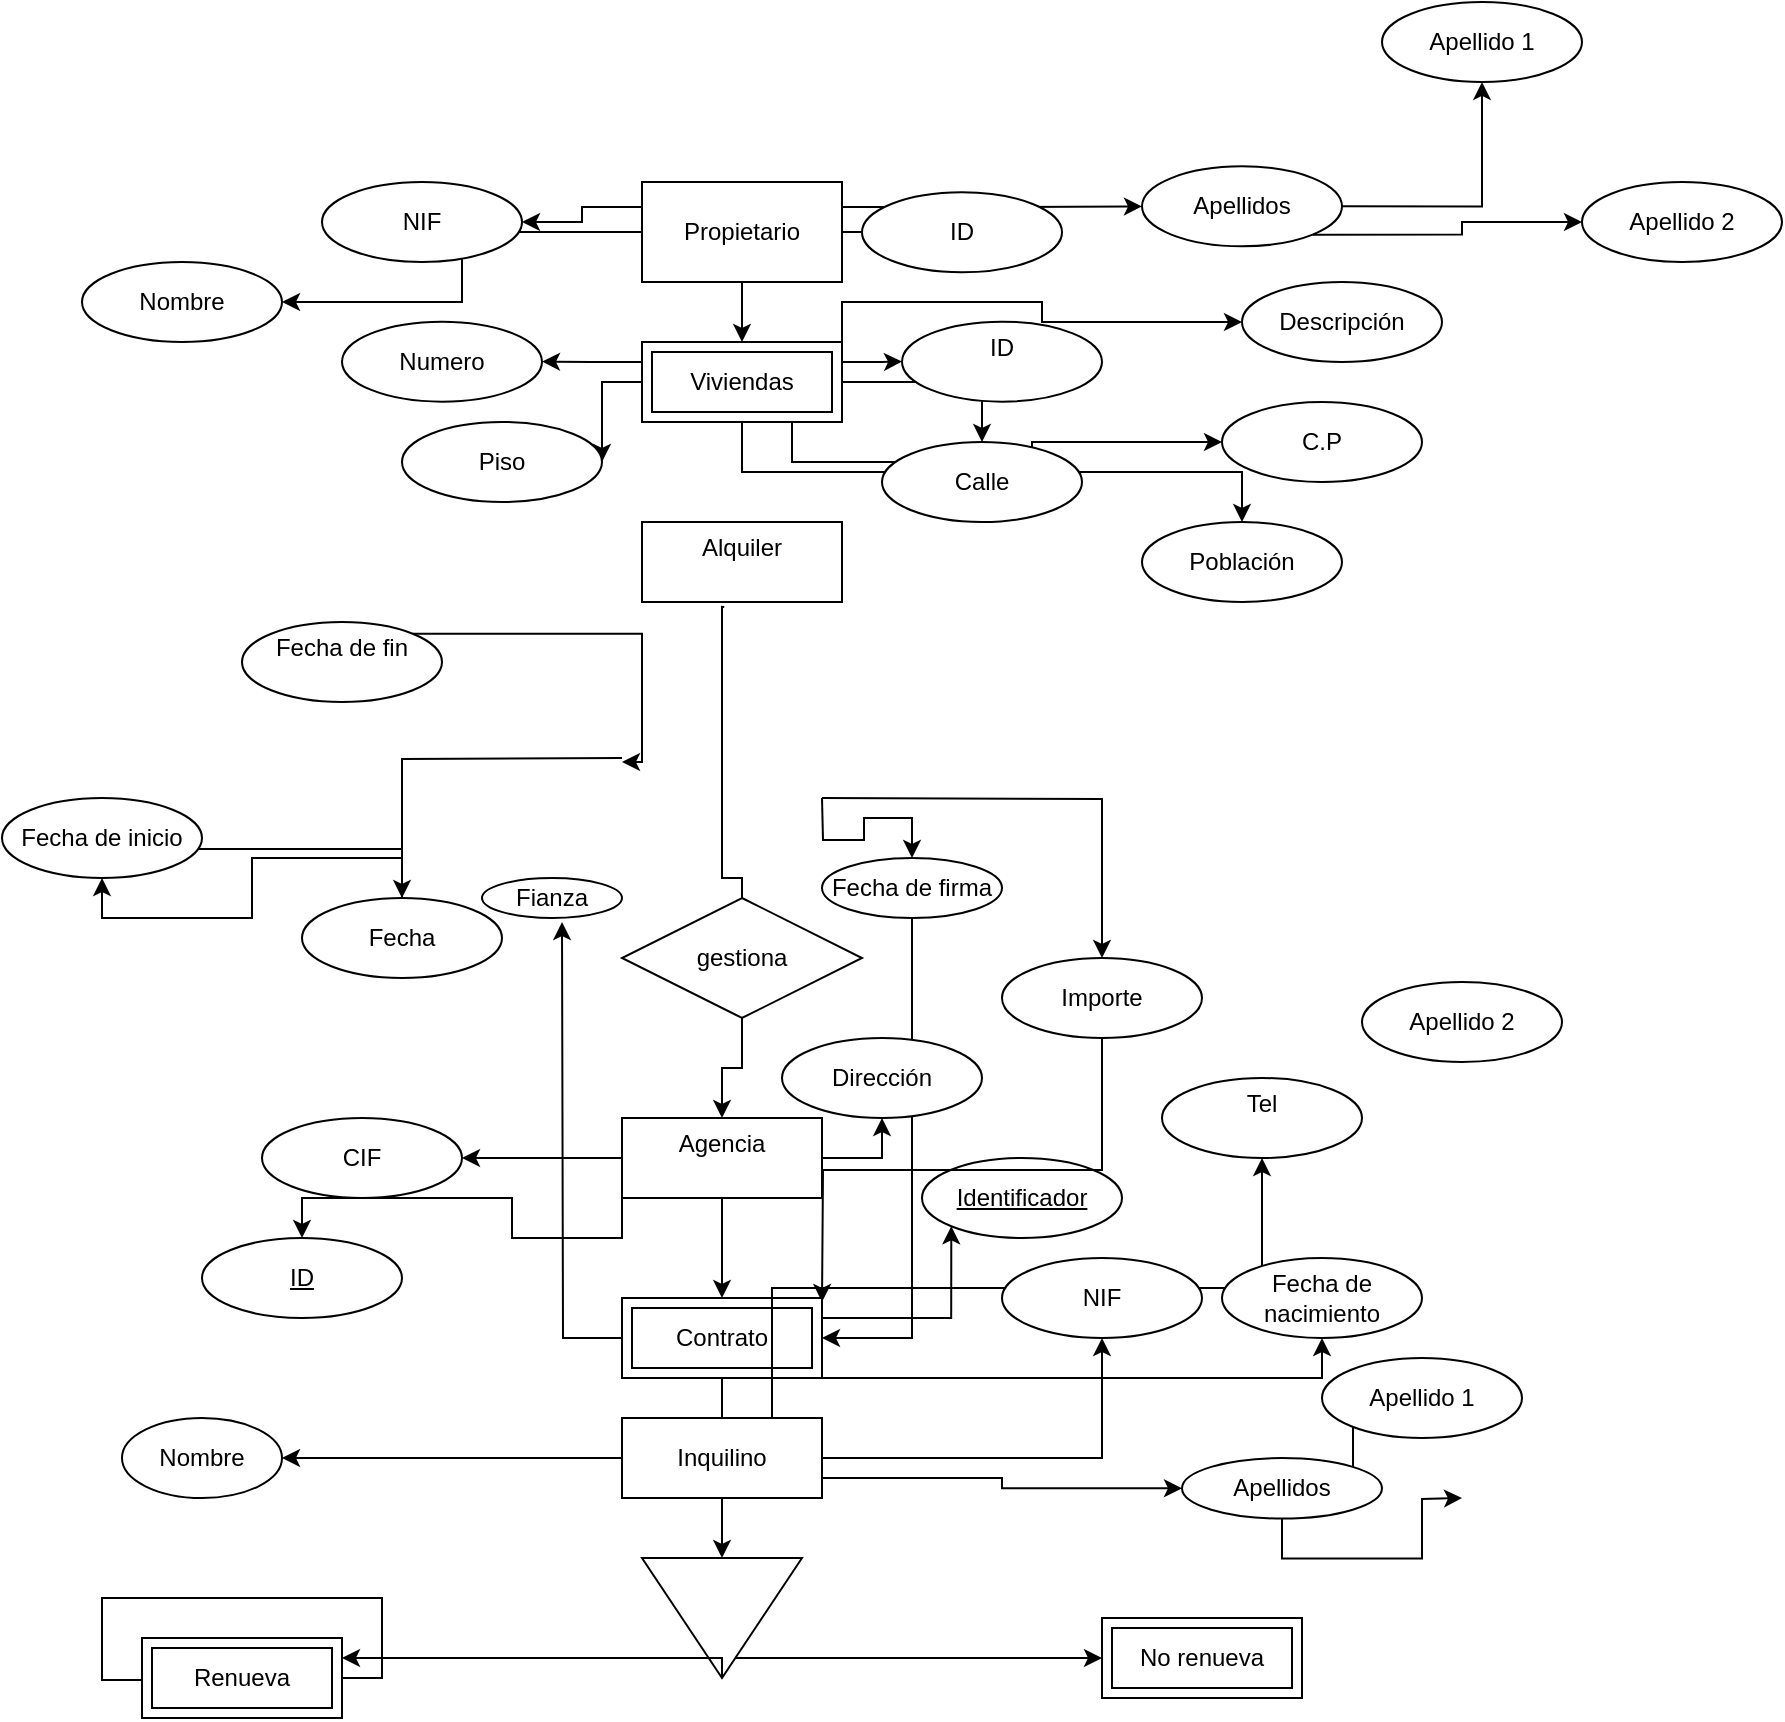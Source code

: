 <mxfile version="28.2.7">
  <diagram name="Página-1" id="EU_hVUQ46MXfkPL9--kw">
    <mxGraphModel dx="1026" dy="1728" grid="1" gridSize="10" guides="1" tooltips="1" connect="1" arrows="1" fold="1" page="1" pageScale="1" pageWidth="827" pageHeight="1169" math="0" shadow="0">
      <root>
        <mxCell id="0" />
        <mxCell id="1" parent="0" />
        <mxCell id="rvlpzsbN9GjRHxWd8-5f-2" style="edgeStyle=orthogonalEdgeStyle;rounded=0;orthogonalLoop=1;jettySize=auto;html=1;exitX=0.411;exitY=1.061;exitDx=0;exitDy=0;exitPerimeter=0;" edge="1" parent="1" source="rvlpzsbN9GjRHxWd8-5f-1">
          <mxGeometry relative="1" as="geometry">
            <mxPoint x="420" y="388" as="targetPoint" />
            <mxPoint x="400.0" y="328" as="sourcePoint" />
            <Array as="points">
              <mxPoint x="400" y="358" />
              <mxPoint x="410" y="358" />
              <mxPoint x="410" y="388" />
            </Array>
          </mxGeometry>
        </mxCell>
        <mxCell id="rvlpzsbN9GjRHxWd8-5f-9" style="edgeStyle=orthogonalEdgeStyle;rounded=0;orthogonalLoop=1;jettySize=auto;html=1;exitX=0;exitY=0.5;exitDx=0;exitDy=0;" edge="1" parent="1" target="rvlpzsbN9GjRHxWd8-5f-10">
          <mxGeometry relative="1" as="geometry">
            <mxPoint x="310" y="318" as="targetPoint" />
            <mxPoint x="350.0" y="298" as="sourcePoint" />
          </mxGeometry>
        </mxCell>
        <mxCell id="rvlpzsbN9GjRHxWd8-5f-17" style="edgeStyle=orthogonalEdgeStyle;rounded=0;orthogonalLoop=1;jettySize=auto;html=1;exitX=1;exitY=1;exitDx=0;exitDy=0;" edge="1" parent="1" target="rvlpzsbN9GjRHxWd8-5f-18">
          <mxGeometry relative="1" as="geometry">
            <mxPoint x="620" y="358" as="targetPoint" />
            <mxPoint x="450.0" y="318" as="sourcePoint" />
          </mxGeometry>
        </mxCell>
        <mxCell id="rvlpzsbN9GjRHxWd8-5f-21" style="edgeStyle=orthogonalEdgeStyle;rounded=0;orthogonalLoop=1;jettySize=auto;html=1;exitX=1;exitY=1;exitDx=0;exitDy=0;" edge="1" parent="1" target="rvlpzsbN9GjRHxWd8-5f-22">
          <mxGeometry relative="1" as="geometry">
            <mxPoint x="500" y="348" as="targetPoint" />
            <mxPoint x="450.0" y="318" as="sourcePoint" />
          </mxGeometry>
        </mxCell>
        <mxCell id="rvlpzsbN9GjRHxWd8-5f-1" value="&lt;div&gt;Alquiler&lt;/div&gt;&lt;div&gt;&lt;br&gt;&lt;/div&gt;" style="whiteSpace=wrap;html=1;align=center;" vertex="1" parent="1">
          <mxGeometry x="360" y="180" width="100" height="40" as="geometry" />
        </mxCell>
        <mxCell id="rvlpzsbN9GjRHxWd8-5f-4" style="edgeStyle=orthogonalEdgeStyle;rounded=0;orthogonalLoop=1;jettySize=auto;html=1;exitX=0.5;exitY=1;exitDx=0;exitDy=0;" edge="1" parent="1" source="rvlpzsbN9GjRHxWd8-5f-3" target="rvlpzsbN9GjRHxWd8-5f-5">
          <mxGeometry relative="1" as="geometry">
            <mxPoint x="420" y="478" as="targetPoint" />
          </mxGeometry>
        </mxCell>
        <mxCell id="rvlpzsbN9GjRHxWd8-5f-3" value="gestiona" style="shape=rhombus;perimeter=rhombusPerimeter;whiteSpace=wrap;html=1;align=center;" vertex="1" parent="1">
          <mxGeometry x="350" y="368" width="120" height="60" as="geometry" />
        </mxCell>
        <mxCell id="rvlpzsbN9GjRHxWd8-5f-16" style="edgeStyle=orthogonalEdgeStyle;rounded=0;orthogonalLoop=1;jettySize=auto;html=1;exitX=1;exitY=0;exitDx=0;exitDy=0;" edge="1" parent="1" source="rvlpzsbN9GjRHxWd8-5f-5">
          <mxGeometry relative="1" as="geometry">
            <mxPoint x="450" y="478" as="targetPoint" />
          </mxGeometry>
        </mxCell>
        <mxCell id="rvlpzsbN9GjRHxWd8-5f-24" style="edgeStyle=orthogonalEdgeStyle;rounded=0;orthogonalLoop=1;jettySize=auto;html=1;exitX=0.5;exitY=1;exitDx=0;exitDy=0;" edge="1" parent="1" source="rvlpzsbN9GjRHxWd8-5f-5" target="rvlpzsbN9GjRHxWd8-5f-25">
          <mxGeometry relative="1" as="geometry">
            <mxPoint x="400" y="558" as="targetPoint" />
          </mxGeometry>
        </mxCell>
        <mxCell id="rvlpzsbN9GjRHxWd8-5f-51" style="edgeStyle=orthogonalEdgeStyle;rounded=0;orthogonalLoop=1;jettySize=auto;html=1;exitX=0;exitY=0.5;exitDx=0;exitDy=0;" edge="1" parent="1" source="rvlpzsbN9GjRHxWd8-5f-5" target="rvlpzsbN9GjRHxWd8-5f-52">
          <mxGeometry relative="1" as="geometry">
            <mxPoint x="280" y="498" as="targetPoint" />
          </mxGeometry>
        </mxCell>
        <mxCell id="rvlpzsbN9GjRHxWd8-5f-53" style="edgeStyle=orthogonalEdgeStyle;rounded=0;orthogonalLoop=1;jettySize=auto;html=1;exitX=0;exitY=1;exitDx=0;exitDy=0;" edge="1" parent="1" source="rvlpzsbN9GjRHxWd8-5f-5" target="rvlpzsbN9GjRHxWd8-5f-54">
          <mxGeometry relative="1" as="geometry">
            <mxPoint x="190" y="558" as="targetPoint" />
          </mxGeometry>
        </mxCell>
        <mxCell id="rvlpzsbN9GjRHxWd8-5f-55" style="edgeStyle=orthogonalEdgeStyle;rounded=0;orthogonalLoop=1;jettySize=auto;html=1;exitX=1;exitY=0.5;exitDx=0;exitDy=0;" edge="1" parent="1" source="rvlpzsbN9GjRHxWd8-5f-5" target="rvlpzsbN9GjRHxWd8-5f-56">
          <mxGeometry relative="1" as="geometry">
            <mxPoint x="480" y="458" as="targetPoint" />
          </mxGeometry>
        </mxCell>
        <mxCell id="rvlpzsbN9GjRHxWd8-5f-5" value="&lt;div&gt;Agencia&lt;/div&gt;&lt;div&gt;&lt;br&gt;&lt;/div&gt;" style="whiteSpace=wrap;html=1;align=center;rotation=0;" vertex="1" parent="1">
          <mxGeometry x="350" y="478" width="100" height="40" as="geometry" />
        </mxCell>
        <mxCell id="rvlpzsbN9GjRHxWd8-5f-8" value="Identificador" style="ellipse;whiteSpace=wrap;html=1;align=center;fontStyle=4;" vertex="1" parent="1">
          <mxGeometry x="500" y="498" width="100" height="40" as="geometry" />
        </mxCell>
        <mxCell id="rvlpzsbN9GjRHxWd8-5f-11" style="edgeStyle=orthogonalEdgeStyle;rounded=0;orthogonalLoop=1;jettySize=auto;html=1;exitX=0.5;exitY=0;exitDx=0;exitDy=0;" edge="1" parent="1" source="rvlpzsbN9GjRHxWd8-5f-10" target="rvlpzsbN9GjRHxWd8-5f-12">
          <mxGeometry relative="1" as="geometry">
            <mxPoint x="240" y="288" as="targetPoint" />
          </mxGeometry>
        </mxCell>
        <mxCell id="rvlpzsbN9GjRHxWd8-5f-13" style="edgeStyle=orthogonalEdgeStyle;rounded=0;orthogonalLoop=1;jettySize=auto;html=1;exitX=0.5;exitY=0;exitDx=0;exitDy=0;" edge="1" parent="1" source="rvlpzsbN9GjRHxWd8-5f-10">
          <mxGeometry relative="1" as="geometry">
            <mxPoint x="90.0" y="318" as="targetPoint" />
          </mxGeometry>
        </mxCell>
        <mxCell id="rvlpzsbN9GjRHxWd8-5f-10" value="&lt;div&gt;&lt;br&gt;&lt;/div&gt;&lt;div&gt;Fecha&lt;/div&gt;&lt;div&gt;&lt;br&gt;&lt;/div&gt;" style="ellipse;whiteSpace=wrap;html=1;align=center;" vertex="1" parent="1">
          <mxGeometry x="190" y="368" width="100" height="40" as="geometry" />
        </mxCell>
        <mxCell id="rvlpzsbN9GjRHxWd8-5f-12" value="Fecha de inicio" style="ellipse;whiteSpace=wrap;html=1;align=center;" vertex="1" parent="1">
          <mxGeometry x="40" y="318" width="100" height="40" as="geometry" />
        </mxCell>
        <mxCell id="rvlpzsbN9GjRHxWd8-5f-58" style="edgeStyle=orthogonalEdgeStyle;rounded=0;orthogonalLoop=1;jettySize=auto;html=1;exitX=1;exitY=0;exitDx=0;exitDy=0;" edge="1" parent="1" source="rvlpzsbN9GjRHxWd8-5f-14">
          <mxGeometry relative="1" as="geometry">
            <mxPoint x="350.0" y="300" as="targetPoint" />
            <Array as="points">
              <mxPoint x="360" y="236" />
              <mxPoint x="360" y="300" />
            </Array>
          </mxGeometry>
        </mxCell>
        <mxCell id="rvlpzsbN9GjRHxWd8-5f-14" value="&lt;div&gt;Fecha de fin&lt;/div&gt;&lt;div&gt;&lt;br&gt;&lt;/div&gt;" style="ellipse;whiteSpace=wrap;html=1;align=center;" vertex="1" parent="1">
          <mxGeometry x="160" y="230" width="100" height="40" as="geometry" />
        </mxCell>
        <mxCell id="rvlpzsbN9GjRHxWd8-5f-61" style="edgeStyle=orthogonalEdgeStyle;rounded=0;orthogonalLoop=1;jettySize=auto;html=1;exitX=0.5;exitY=1;exitDx=0;exitDy=0;" edge="1" parent="1" source="rvlpzsbN9GjRHxWd8-5f-18">
          <mxGeometry relative="1" as="geometry">
            <mxPoint x="450.0" y="570" as="targetPoint" />
          </mxGeometry>
        </mxCell>
        <mxCell id="rvlpzsbN9GjRHxWd8-5f-18" value="&lt;div&gt;&lt;br&gt;&lt;/div&gt;&lt;div&gt;Importe&lt;/div&gt;&lt;div&gt;&lt;br&gt;&lt;/div&gt;" style="ellipse;whiteSpace=wrap;html=1;align=center;" vertex="1" parent="1">
          <mxGeometry x="540" y="398" width="100" height="40" as="geometry" />
        </mxCell>
        <mxCell id="rvlpzsbN9GjRHxWd8-5f-20" value="Fianza" style="ellipse;whiteSpace=wrap;html=1;align=center;" vertex="1" parent="1">
          <mxGeometry x="280" y="358" width="70" height="20" as="geometry" />
        </mxCell>
        <mxCell id="rvlpzsbN9GjRHxWd8-5f-60" style="edgeStyle=orthogonalEdgeStyle;rounded=0;orthogonalLoop=1;jettySize=auto;html=1;exitX=0.5;exitY=1;exitDx=0;exitDy=0;entryX=1;entryY=0.5;entryDx=0;entryDy=0;" edge="1" parent="1" source="rvlpzsbN9GjRHxWd8-5f-22" target="rvlpzsbN9GjRHxWd8-5f-25">
          <mxGeometry relative="1" as="geometry" />
        </mxCell>
        <mxCell id="rvlpzsbN9GjRHxWd8-5f-22" value="Fecha de firma" style="ellipse;whiteSpace=wrap;html=1;align=center;" vertex="1" parent="1">
          <mxGeometry x="450" y="348" width="90" height="30" as="geometry" />
        </mxCell>
        <mxCell id="rvlpzsbN9GjRHxWd8-5f-26" style="edgeStyle=orthogonalEdgeStyle;rounded=0;orthogonalLoop=1;jettySize=auto;html=1;exitX=0.5;exitY=1;exitDx=0;exitDy=0;" edge="1" parent="1" source="rvlpzsbN9GjRHxWd8-5f-25" target="rvlpzsbN9GjRHxWd8-5f-27">
          <mxGeometry relative="1" as="geometry">
            <mxPoint x="400" y="658" as="targetPoint" />
          </mxGeometry>
        </mxCell>
        <mxCell id="rvlpzsbN9GjRHxWd8-5f-59" style="edgeStyle=orthogonalEdgeStyle;rounded=0;orthogonalLoop=1;jettySize=auto;html=1;exitX=0;exitY=0.5;exitDx=0;exitDy=0;" edge="1" parent="1" source="rvlpzsbN9GjRHxWd8-5f-25">
          <mxGeometry relative="1" as="geometry">
            <mxPoint x="320.0" y="380" as="targetPoint" />
          </mxGeometry>
        </mxCell>
        <mxCell id="rvlpzsbN9GjRHxWd8-5f-62" style="edgeStyle=orthogonalEdgeStyle;rounded=0;orthogonalLoop=1;jettySize=auto;html=1;exitX=1;exitY=0.25;exitDx=0;exitDy=0;entryX=0;entryY=1;entryDx=0;entryDy=0;" edge="1" parent="1" source="rvlpzsbN9GjRHxWd8-5f-25" target="rvlpzsbN9GjRHxWd8-5f-8">
          <mxGeometry relative="1" as="geometry" />
        </mxCell>
        <mxCell id="rvlpzsbN9GjRHxWd8-5f-25" value="Contrato" style="shape=ext;margin=3;double=1;whiteSpace=wrap;html=1;align=center;" vertex="1" parent="1">
          <mxGeometry x="350" y="568" width="100" height="40" as="geometry" />
        </mxCell>
        <mxCell id="rvlpzsbN9GjRHxWd8-5f-28" style="edgeStyle=orthogonalEdgeStyle;rounded=0;orthogonalLoop=1;jettySize=auto;html=1;exitX=1;exitY=0.5;exitDx=0;exitDy=0;" edge="1" parent="1" source="rvlpzsbN9GjRHxWd8-5f-32">
          <mxGeometry relative="1" as="geometry">
            <mxPoint x="150" y="738" as="targetPoint" />
            <Array as="points" />
          </mxGeometry>
        </mxCell>
        <mxCell id="rvlpzsbN9GjRHxWd8-5f-30" style="edgeStyle=orthogonalEdgeStyle;rounded=0;orthogonalLoop=1;jettySize=auto;html=1;exitX=1;exitY=0.5;exitDx=0;exitDy=0;" edge="1" parent="1" source="rvlpzsbN9GjRHxWd8-5f-27" target="rvlpzsbN9GjRHxWd8-5f-31">
          <mxGeometry relative="1" as="geometry">
            <mxPoint x="640" y="728" as="targetPoint" />
            <Array as="points">
              <mxPoint x="400" y="748" />
            </Array>
          </mxGeometry>
        </mxCell>
        <mxCell id="rvlpzsbN9GjRHxWd8-5f-27" value="" style="triangle;whiteSpace=wrap;html=1;rotation=90;" vertex="1" parent="1">
          <mxGeometry x="370" y="688" width="60" height="80" as="geometry" />
        </mxCell>
        <mxCell id="rvlpzsbN9GjRHxWd8-5f-31" value="No renueva" style="shape=ext;margin=3;double=1;whiteSpace=wrap;html=1;align=center;" vertex="1" parent="1">
          <mxGeometry x="590" y="728" width="100" height="40" as="geometry" />
        </mxCell>
        <mxCell id="rvlpzsbN9GjRHxWd8-5f-38" value="" style="edgeStyle=orthogonalEdgeStyle;rounded=0;orthogonalLoop=1;jettySize=auto;html=1;" edge="1" parent="1" source="rvlpzsbN9GjRHxWd8-5f-33" target="rvlpzsbN9GjRHxWd8-5f-37">
          <mxGeometry relative="1" as="geometry" />
        </mxCell>
        <mxCell id="rvlpzsbN9GjRHxWd8-5f-39" value="" style="edgeStyle=orthogonalEdgeStyle;rounded=0;orthogonalLoop=1;jettySize=auto;html=1;" edge="1" parent="1" source="rvlpzsbN9GjRHxWd8-5f-33" target="rvlpzsbN9GjRHxWd8-5f-36">
          <mxGeometry relative="1" as="geometry" />
        </mxCell>
        <mxCell id="rvlpzsbN9GjRHxWd8-5f-40" style="edgeStyle=orthogonalEdgeStyle;rounded=0;orthogonalLoop=1;jettySize=auto;html=1;exitX=1;exitY=0.75;exitDx=0;exitDy=0;" edge="1" parent="1" source="rvlpzsbN9GjRHxWd8-5f-33" target="rvlpzsbN9GjRHxWd8-5f-41">
          <mxGeometry relative="1" as="geometry">
            <mxPoint x="630" y="658.276" as="targetPoint" />
          </mxGeometry>
        </mxCell>
        <mxCell id="rvlpzsbN9GjRHxWd8-5f-47" style="edgeStyle=orthogonalEdgeStyle;rounded=0;orthogonalLoop=1;jettySize=auto;html=1;exitX=0.75;exitY=0;exitDx=0;exitDy=0;" edge="1" parent="1" source="rvlpzsbN9GjRHxWd8-5f-33" target="rvlpzsbN9GjRHxWd8-5f-48">
          <mxGeometry relative="1" as="geometry">
            <mxPoint x="700" y="568" as="targetPoint" />
          </mxGeometry>
        </mxCell>
        <mxCell id="rvlpzsbN9GjRHxWd8-5f-49" style="edgeStyle=orthogonalEdgeStyle;rounded=0;orthogonalLoop=1;jettySize=auto;html=1;exitX=0.75;exitY=0;exitDx=0;exitDy=0;" edge="1" parent="1" source="rvlpzsbN9GjRHxWd8-5f-33" target="rvlpzsbN9GjRHxWd8-5f-50">
          <mxGeometry relative="1" as="geometry">
            <mxPoint x="640" y="528" as="targetPoint" />
          </mxGeometry>
        </mxCell>
        <mxCell id="rvlpzsbN9GjRHxWd8-5f-33" value="Inquilino" style="whiteSpace=wrap;html=1;align=center;" vertex="1" parent="1">
          <mxGeometry x="350" y="628" width="100" height="40" as="geometry" />
        </mxCell>
        <mxCell id="rvlpzsbN9GjRHxWd8-5f-34" value="" style="edgeStyle=orthogonalEdgeStyle;rounded=0;orthogonalLoop=1;jettySize=auto;html=1;exitX=1;exitY=0.5;exitDx=0;exitDy=0;" edge="1" parent="1" source="rvlpzsbN9GjRHxWd8-5f-27" target="rvlpzsbN9GjRHxWd8-5f-32">
          <mxGeometry relative="1" as="geometry">
            <mxPoint x="150" y="738" as="targetPoint" />
            <mxPoint x="400" y="758" as="sourcePoint" />
            <Array as="points">
              <mxPoint x="400" y="748" />
            </Array>
          </mxGeometry>
        </mxCell>
        <mxCell id="rvlpzsbN9GjRHxWd8-5f-32" value="Renueva" style="shape=ext;margin=3;double=1;whiteSpace=wrap;html=1;align=center;" vertex="1" parent="1">
          <mxGeometry x="110" y="738" width="100" height="40" as="geometry" />
        </mxCell>
        <mxCell id="rvlpzsbN9GjRHxWd8-5f-36" value="NIF" style="ellipse;whiteSpace=wrap;html=1;align=center;" vertex="1" parent="1">
          <mxGeometry x="540" y="548" width="100" height="40" as="geometry" />
        </mxCell>
        <mxCell id="rvlpzsbN9GjRHxWd8-5f-37" value="Nombre" style="ellipse;whiteSpace=wrap;html=1;" vertex="1" parent="1">
          <mxGeometry x="100" y="628" width="80" height="40" as="geometry" />
        </mxCell>
        <mxCell id="rvlpzsbN9GjRHxWd8-5f-43" style="edgeStyle=orthogonalEdgeStyle;rounded=0;orthogonalLoop=1;jettySize=auto;html=1;exitX=1;exitY=0;exitDx=0;exitDy=0;" edge="1" parent="1" source="rvlpzsbN9GjRHxWd8-5f-41" target="rvlpzsbN9GjRHxWd8-5f-44">
          <mxGeometry relative="1" as="geometry">
            <mxPoint x="730" y="618" as="targetPoint" />
          </mxGeometry>
        </mxCell>
        <mxCell id="rvlpzsbN9GjRHxWd8-5f-45" style="edgeStyle=orthogonalEdgeStyle;rounded=0;orthogonalLoop=1;jettySize=auto;html=1;exitX=0.5;exitY=1;exitDx=0;exitDy=0;" edge="1" parent="1" source="rvlpzsbN9GjRHxWd8-5f-41">
          <mxGeometry relative="1" as="geometry">
            <mxPoint x="770.0" y="668" as="targetPoint" />
          </mxGeometry>
        </mxCell>
        <mxCell id="rvlpzsbN9GjRHxWd8-5f-41" value="Apellidos" style="ellipse;whiteSpace=wrap;html=1;align=center;" vertex="1" parent="1">
          <mxGeometry x="630" y="648" width="100" height="30.28" as="geometry" />
        </mxCell>
        <mxCell id="rvlpzsbN9GjRHxWd8-5f-44" value="Apellido 1" style="ellipse;whiteSpace=wrap;html=1;align=center;" vertex="1" parent="1">
          <mxGeometry x="700" y="598" width="100" height="40" as="geometry" />
        </mxCell>
        <mxCell id="rvlpzsbN9GjRHxWd8-5f-46" value="&lt;div&gt;Apellido 2&lt;/div&gt;" style="ellipse;whiteSpace=wrap;html=1;align=center;" vertex="1" parent="1">
          <mxGeometry x="720" y="410" width="100" height="40" as="geometry" />
        </mxCell>
        <mxCell id="rvlpzsbN9GjRHxWd8-5f-48" value="Fecha de nacimiento" style="ellipse;whiteSpace=wrap;html=1;align=center;" vertex="1" parent="1">
          <mxGeometry x="650" y="548" width="100" height="40" as="geometry" />
        </mxCell>
        <mxCell id="rvlpzsbN9GjRHxWd8-5f-50" value="&lt;div&gt;Tel&lt;/div&gt;&lt;div&gt;&lt;br&gt;&lt;/div&gt;" style="ellipse;whiteSpace=wrap;html=1;align=center;" vertex="1" parent="1">
          <mxGeometry x="620" y="458" width="100" height="40" as="geometry" />
        </mxCell>
        <mxCell id="rvlpzsbN9GjRHxWd8-5f-52" value="CIF" style="ellipse;whiteSpace=wrap;html=1;align=center;" vertex="1" parent="1">
          <mxGeometry x="170" y="478" width="100" height="40" as="geometry" />
        </mxCell>
        <mxCell id="rvlpzsbN9GjRHxWd8-5f-54" value="ID" style="ellipse;whiteSpace=wrap;html=1;align=center;fontStyle=4;" vertex="1" parent="1">
          <mxGeometry x="140" y="538" width="100" height="40" as="geometry" />
        </mxCell>
        <mxCell id="rvlpzsbN9GjRHxWd8-5f-56" value="Dirección" style="ellipse;whiteSpace=wrap;html=1;align=center;" vertex="1" parent="1">
          <mxGeometry x="430" y="438" width="100" height="40" as="geometry" />
        </mxCell>
        <mxCell id="rvlpzsbN9GjRHxWd8-5f-64" style="edgeStyle=orthogonalEdgeStyle;rounded=0;orthogonalLoop=1;jettySize=auto;html=1;exitX=0.5;exitY=1;exitDx=0;exitDy=0;" edge="1" parent="1" source="rvlpzsbN9GjRHxWd8-5f-63" target="rvlpzsbN9GjRHxWd8-5f-65">
          <mxGeometry relative="1" as="geometry">
            <mxPoint x="410.471" y="110" as="targetPoint" />
          </mxGeometry>
        </mxCell>
        <mxCell id="rvlpzsbN9GjRHxWd8-5f-80" style="edgeStyle=orthogonalEdgeStyle;rounded=0;orthogonalLoop=1;jettySize=auto;html=1;exitX=1;exitY=0.5;exitDx=0;exitDy=0;" edge="1" parent="1" source="rvlpzsbN9GjRHxWd8-5f-63" target="rvlpzsbN9GjRHxWd8-5f-81">
          <mxGeometry relative="1" as="geometry">
            <mxPoint x="520" y="35.118" as="targetPoint" />
          </mxGeometry>
        </mxCell>
        <mxCell id="rvlpzsbN9GjRHxWd8-5f-82" style="edgeStyle=orthogonalEdgeStyle;rounded=0;orthogonalLoop=1;jettySize=auto;html=1;exitX=0;exitY=0.25;exitDx=0;exitDy=0;" edge="1" parent="1" source="rvlpzsbN9GjRHxWd8-5f-63" target="rvlpzsbN9GjRHxWd8-5f-83">
          <mxGeometry relative="1" as="geometry">
            <mxPoint x="250" y="30" as="targetPoint" />
          </mxGeometry>
        </mxCell>
        <mxCell id="rvlpzsbN9GjRHxWd8-5f-84" style="edgeStyle=orthogonalEdgeStyle;rounded=0;orthogonalLoop=1;jettySize=auto;html=1;exitX=0;exitY=0.5;exitDx=0;exitDy=0;" edge="1" parent="1" source="rvlpzsbN9GjRHxWd8-5f-63" target="rvlpzsbN9GjRHxWd8-5f-85">
          <mxGeometry relative="1" as="geometry">
            <mxPoint x="130" y="70" as="targetPoint" />
          </mxGeometry>
        </mxCell>
        <mxCell id="rvlpzsbN9GjRHxWd8-5f-86" style="edgeStyle=orthogonalEdgeStyle;rounded=0;orthogonalLoop=1;jettySize=auto;html=1;exitX=1;exitY=0.25;exitDx=0;exitDy=0;" edge="1" parent="1" source="rvlpzsbN9GjRHxWd8-5f-63" target="rvlpzsbN9GjRHxWd8-5f-87">
          <mxGeometry relative="1" as="geometry">
            <mxPoint x="660" y="22.176" as="targetPoint" />
          </mxGeometry>
        </mxCell>
        <mxCell id="rvlpzsbN9GjRHxWd8-5f-63" value="Propietario" style="whiteSpace=wrap;html=1;align=center;" vertex="1" parent="1">
          <mxGeometry x="360" y="10" width="100" height="50" as="geometry" />
        </mxCell>
        <mxCell id="rvlpzsbN9GjRHxWd8-5f-66" style="edgeStyle=orthogonalEdgeStyle;rounded=0;orthogonalLoop=1;jettySize=auto;html=1;exitX=1;exitY=0.25;exitDx=0;exitDy=0;" edge="1" parent="1" source="rvlpzsbN9GjRHxWd8-5f-65" target="rvlpzsbN9GjRHxWd8-5f-67">
          <mxGeometry relative="1" as="geometry">
            <mxPoint x="540" y="99.824" as="targetPoint" />
          </mxGeometry>
        </mxCell>
        <mxCell id="rvlpzsbN9GjRHxWd8-5f-68" style="edgeStyle=orthogonalEdgeStyle;rounded=0;orthogonalLoop=1;jettySize=auto;html=1;exitX=1;exitY=0.5;exitDx=0;exitDy=0;" edge="1" parent="1" source="rvlpzsbN9GjRHxWd8-5f-65" target="rvlpzsbN9GjRHxWd8-5f-69">
          <mxGeometry relative="1" as="geometry">
            <mxPoint x="530" y="160" as="targetPoint" />
          </mxGeometry>
        </mxCell>
        <mxCell id="rvlpzsbN9GjRHxWd8-5f-70" style="edgeStyle=orthogonalEdgeStyle;rounded=0;orthogonalLoop=1;jettySize=auto;html=1;exitX=0;exitY=0.25;exitDx=0;exitDy=0;" edge="1" parent="1" source="rvlpzsbN9GjRHxWd8-5f-65" target="rvlpzsbN9GjRHxWd8-5f-71">
          <mxGeometry relative="1" as="geometry">
            <mxPoint x="260" y="99.824" as="targetPoint" />
          </mxGeometry>
        </mxCell>
        <mxCell id="rvlpzsbN9GjRHxWd8-5f-72" style="edgeStyle=orthogonalEdgeStyle;rounded=0;orthogonalLoop=1;jettySize=auto;html=1;exitX=0;exitY=0.5;exitDx=0;exitDy=0;" edge="1" parent="1" source="rvlpzsbN9GjRHxWd8-5f-65" target="rvlpzsbN9GjRHxWd8-5f-73">
          <mxGeometry relative="1" as="geometry">
            <mxPoint x="290" y="150" as="targetPoint" />
          </mxGeometry>
        </mxCell>
        <mxCell id="rvlpzsbN9GjRHxWd8-5f-74" style="edgeStyle=orthogonalEdgeStyle;rounded=0;orthogonalLoop=1;jettySize=auto;html=1;exitX=0.75;exitY=1;exitDx=0;exitDy=0;" edge="1" parent="1" source="rvlpzsbN9GjRHxWd8-5f-65" target="rvlpzsbN9GjRHxWd8-5f-75">
          <mxGeometry relative="1" as="geometry">
            <mxPoint x="700" y="140" as="targetPoint" />
          </mxGeometry>
        </mxCell>
        <mxCell id="rvlpzsbN9GjRHxWd8-5f-76" style="edgeStyle=orthogonalEdgeStyle;rounded=0;orthogonalLoop=1;jettySize=auto;html=1;exitX=0.5;exitY=1;exitDx=0;exitDy=0;" edge="1" parent="1" source="rvlpzsbN9GjRHxWd8-5f-65" target="rvlpzsbN9GjRHxWd8-5f-77">
          <mxGeometry relative="1" as="geometry">
            <mxPoint x="660" y="200" as="targetPoint" />
          </mxGeometry>
        </mxCell>
        <mxCell id="rvlpzsbN9GjRHxWd8-5f-78" style="edgeStyle=orthogonalEdgeStyle;rounded=0;orthogonalLoop=1;jettySize=auto;html=1;exitX=1;exitY=0;exitDx=0;exitDy=0;" edge="1" parent="1" source="rvlpzsbN9GjRHxWd8-5f-65" target="rvlpzsbN9GjRHxWd8-5f-79">
          <mxGeometry relative="1" as="geometry">
            <mxPoint x="710" y="80" as="targetPoint" />
          </mxGeometry>
        </mxCell>
        <mxCell id="rvlpzsbN9GjRHxWd8-5f-65" value="Viviendas" style="shape=ext;margin=3;double=1;whiteSpace=wrap;html=1;align=center;" vertex="1" parent="1">
          <mxGeometry x="360.001" y="90" width="100" height="40" as="geometry" />
        </mxCell>
        <mxCell id="rvlpzsbN9GjRHxWd8-5f-67" value="&lt;div&gt;ID&lt;/div&gt;&lt;div&gt;&lt;br&gt;&lt;/div&gt;" style="ellipse;whiteSpace=wrap;html=1;align=center;" vertex="1" parent="1">
          <mxGeometry x="490" y="79.824" width="100" height="40" as="geometry" />
        </mxCell>
        <mxCell id="rvlpzsbN9GjRHxWd8-5f-69" value="Calle" style="ellipse;whiteSpace=wrap;html=1;align=center;" vertex="1" parent="1">
          <mxGeometry x="480" y="140" width="100" height="40" as="geometry" />
        </mxCell>
        <mxCell id="rvlpzsbN9GjRHxWd8-5f-71" value="Numero" style="ellipse;whiteSpace=wrap;html=1;align=center;" vertex="1" parent="1">
          <mxGeometry x="210" y="79.824" width="100" height="40" as="geometry" />
        </mxCell>
        <mxCell id="rvlpzsbN9GjRHxWd8-5f-73" value="Piso" style="ellipse;whiteSpace=wrap;html=1;align=center;" vertex="1" parent="1">
          <mxGeometry x="240" y="130" width="100" height="40" as="geometry" />
        </mxCell>
        <mxCell id="rvlpzsbN9GjRHxWd8-5f-75" value="C.P" style="ellipse;whiteSpace=wrap;html=1;align=center;" vertex="1" parent="1">
          <mxGeometry x="650" y="120" width="100" height="40" as="geometry" />
        </mxCell>
        <mxCell id="rvlpzsbN9GjRHxWd8-5f-77" value="Población" style="ellipse;whiteSpace=wrap;html=1;align=center;" vertex="1" parent="1">
          <mxGeometry x="610" y="180" width="100" height="40" as="geometry" />
        </mxCell>
        <mxCell id="rvlpzsbN9GjRHxWd8-5f-79" value="Descripción" style="ellipse;whiteSpace=wrap;html=1;align=center;" vertex="1" parent="1">
          <mxGeometry x="660" y="60" width="100" height="40" as="geometry" />
        </mxCell>
        <mxCell id="rvlpzsbN9GjRHxWd8-5f-81" value="ID" style="ellipse;whiteSpace=wrap;html=1;align=center;" vertex="1" parent="1">
          <mxGeometry x="470" y="15.118" width="100" height="40" as="geometry" />
        </mxCell>
        <mxCell id="rvlpzsbN9GjRHxWd8-5f-83" value="NIF" style="ellipse;whiteSpace=wrap;html=1;align=center;" vertex="1" parent="1">
          <mxGeometry x="200" y="10" width="100" height="40" as="geometry" />
        </mxCell>
        <mxCell id="rvlpzsbN9GjRHxWd8-5f-85" value="Nombre" style="ellipse;whiteSpace=wrap;html=1;align=center;" vertex="1" parent="1">
          <mxGeometry x="80" y="50" width="100" height="40" as="geometry" />
        </mxCell>
        <mxCell id="rvlpzsbN9GjRHxWd8-5f-88" style="edgeStyle=orthogonalEdgeStyle;rounded=0;orthogonalLoop=1;jettySize=auto;html=1;exitX=1;exitY=0.5;exitDx=0;exitDy=0;" edge="1" parent="1" source="rvlpzsbN9GjRHxWd8-5f-87" target="rvlpzsbN9GjRHxWd8-5f-89">
          <mxGeometry relative="1" as="geometry">
            <mxPoint x="730" y="22.176" as="targetPoint" />
          </mxGeometry>
        </mxCell>
        <mxCell id="rvlpzsbN9GjRHxWd8-5f-90" style="edgeStyle=orthogonalEdgeStyle;rounded=0;orthogonalLoop=1;jettySize=auto;html=1;exitX=1;exitY=1;exitDx=0;exitDy=0;" edge="1" parent="1" source="rvlpzsbN9GjRHxWd8-5f-87" target="rvlpzsbN9GjRHxWd8-5f-91">
          <mxGeometry relative="1" as="geometry">
            <mxPoint x="880" y="30" as="targetPoint" />
          </mxGeometry>
        </mxCell>
        <mxCell id="rvlpzsbN9GjRHxWd8-5f-87" value="Apellidos" style="ellipse;whiteSpace=wrap;html=1;align=center;" vertex="1" parent="1">
          <mxGeometry x="610" y="2.176" width="100" height="40" as="geometry" />
        </mxCell>
        <mxCell id="rvlpzsbN9GjRHxWd8-5f-89" value="Apellido 1" style="ellipse;whiteSpace=wrap;html=1;align=center;" vertex="1" parent="1">
          <mxGeometry x="730" y="-80.004" width="100" height="40" as="geometry" />
        </mxCell>
        <mxCell id="rvlpzsbN9GjRHxWd8-5f-91" value="Apellido 2" style="ellipse;whiteSpace=wrap;html=1;align=center;" vertex="1" parent="1">
          <mxGeometry x="830" y="10" width="100" height="40" as="geometry" />
        </mxCell>
      </root>
    </mxGraphModel>
  </diagram>
</mxfile>
